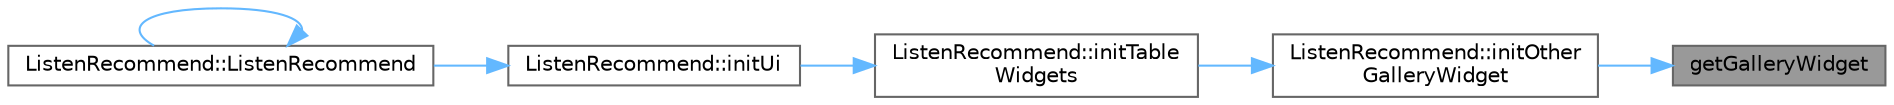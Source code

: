 digraph "getGalleryWidget"
{
 // LATEX_PDF_SIZE
  bgcolor="transparent";
  edge [fontname=Helvetica,fontsize=10,labelfontname=Helvetica,labelfontsize=10];
  node [fontname=Helvetica,fontsize=10,shape=box,height=0.2,width=0.4];
  rankdir="RL";
  Node1 [id="Node000001",label="getGalleryWidget",height=0.2,width=0.4,color="gray40", fillcolor="grey60", style="filled", fontcolor="black",tooltip="获取画廊控件"];
  Node1 -> Node2 [id="edge1_Node000001_Node000002",dir="back",color="steelblue1",style="solid",tooltip=" "];
  Node2 [id="Node000002",label="ListenRecommend::initOther\lGalleryWidget",height=0.2,width=0.4,color="grey40", fillcolor="white", style="filled",URL="$class_listen_recommend.html#a95a991169c83590b1eb0132626c7ecb3",tooltip="初始化其他分类画廊"];
  Node2 -> Node3 [id="edge2_Node000002_Node000003",dir="back",color="steelblue1",style="solid",tooltip=" "];
  Node3 [id="Node000003",label="ListenRecommend::initTable\lWidgets",height=0.2,width=0.4,color="grey40", fillcolor="white", style="filled",URL="$class_listen_recommend.html#a9917a30d9178a4353dfb73248b253fac",tooltip="初始化表格控件"];
  Node3 -> Node4 [id="edge3_Node000003_Node000004",dir="back",color="steelblue1",style="solid",tooltip=" "];
  Node4 [id="Node000004",label="ListenRecommend::initUi",height=0.2,width=0.4,color="grey40", fillcolor="white", style="filled",URL="$class_listen_recommend.html#afba6e95967cc3eb25fd518f7bde6ec04",tooltip="初始化界面"];
  Node4 -> Node5 [id="edge4_Node000004_Node000005",dir="back",color="steelblue1",style="solid",tooltip=" "];
  Node5 [id="Node000005",label="ListenRecommend::ListenRecommend",height=0.2,width=0.4,color="grey40", fillcolor="white", style="filled",URL="$class_listen_recommend.html#a921db3540ce943917c8fffc98a9df10f",tooltip="构造函数，初始化推荐界面"];
  Node5 -> Node5 [id="edge5_Node000005_Node000005",dir="back",color="steelblue1",style="solid",tooltip=" "];
}
